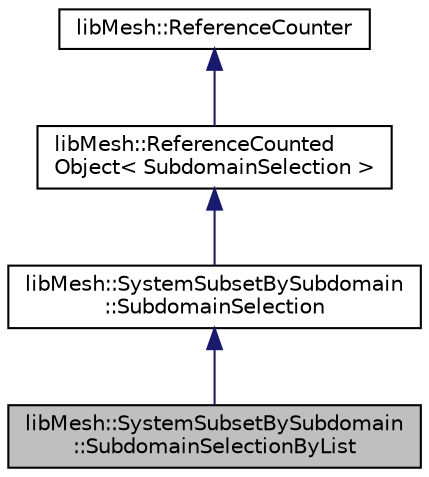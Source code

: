 digraph "libMesh::SystemSubsetBySubdomain::SubdomainSelectionByList"
{
  edge [fontname="Helvetica",fontsize="10",labelfontname="Helvetica",labelfontsize="10"];
  node [fontname="Helvetica",fontsize="10",shape=record];
  Node1 [label="libMesh::SystemSubsetBySubdomain\l::SubdomainSelectionByList",height=0.2,width=0.4,color="black", fillcolor="grey75", style="filled", fontcolor="black"];
  Node2 -> Node1 [dir="back",color="midnightblue",fontsize="10",style="solid",fontname="Helvetica"];
  Node2 [label="libMesh::SystemSubsetBySubdomain\l::SubdomainSelection",height=0.2,width=0.4,color="black", fillcolor="white", style="filled",URL="$classlibMesh_1_1SystemSubsetBySubdomain_1_1SubdomainSelection.html"];
  Node3 -> Node2 [dir="back",color="midnightblue",fontsize="10",style="solid",fontname="Helvetica"];
  Node3 [label="libMesh::ReferenceCounted\lObject\< SubdomainSelection \>",height=0.2,width=0.4,color="black", fillcolor="white", style="filled",URL="$classlibMesh_1_1ReferenceCountedObject.html"];
  Node4 -> Node3 [dir="back",color="midnightblue",fontsize="10",style="solid",fontname="Helvetica"];
  Node4 [label="libMesh::ReferenceCounter",height=0.2,width=0.4,color="black", fillcolor="white", style="filled",URL="$classlibMesh_1_1ReferenceCounter.html",tooltip="Common base for all objects whose creations/destructions are counted. "];
}
